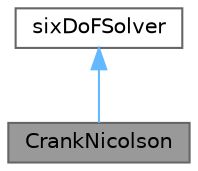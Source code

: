digraph "CrankNicolson"
{
 // LATEX_PDF_SIZE
  bgcolor="transparent";
  edge [fontname=Helvetica,fontsize=10,labelfontname=Helvetica,labelfontsize=10];
  node [fontname=Helvetica,fontsize=10,shape=box,height=0.2,width=0.4];
  Node1 [id="Node000001",label="CrankNicolson",height=0.2,width=0.4,color="gray40", fillcolor="grey60", style="filled", fontcolor="black",tooltip="Crank-Nicolson 2nd-order time-integrator for 6DoF solid-body motion."];
  Node2 -> Node1 [id="edge1_Node000001_Node000002",dir="back",color="steelblue1",style="solid",tooltip=" "];
  Node2 [id="Node000002",label="sixDoFSolver",height=0.2,width=0.4,color="gray40", fillcolor="white", style="filled",URL="$classFoam_1_1sixDoFSolver.html",tooltip=" "];
}
